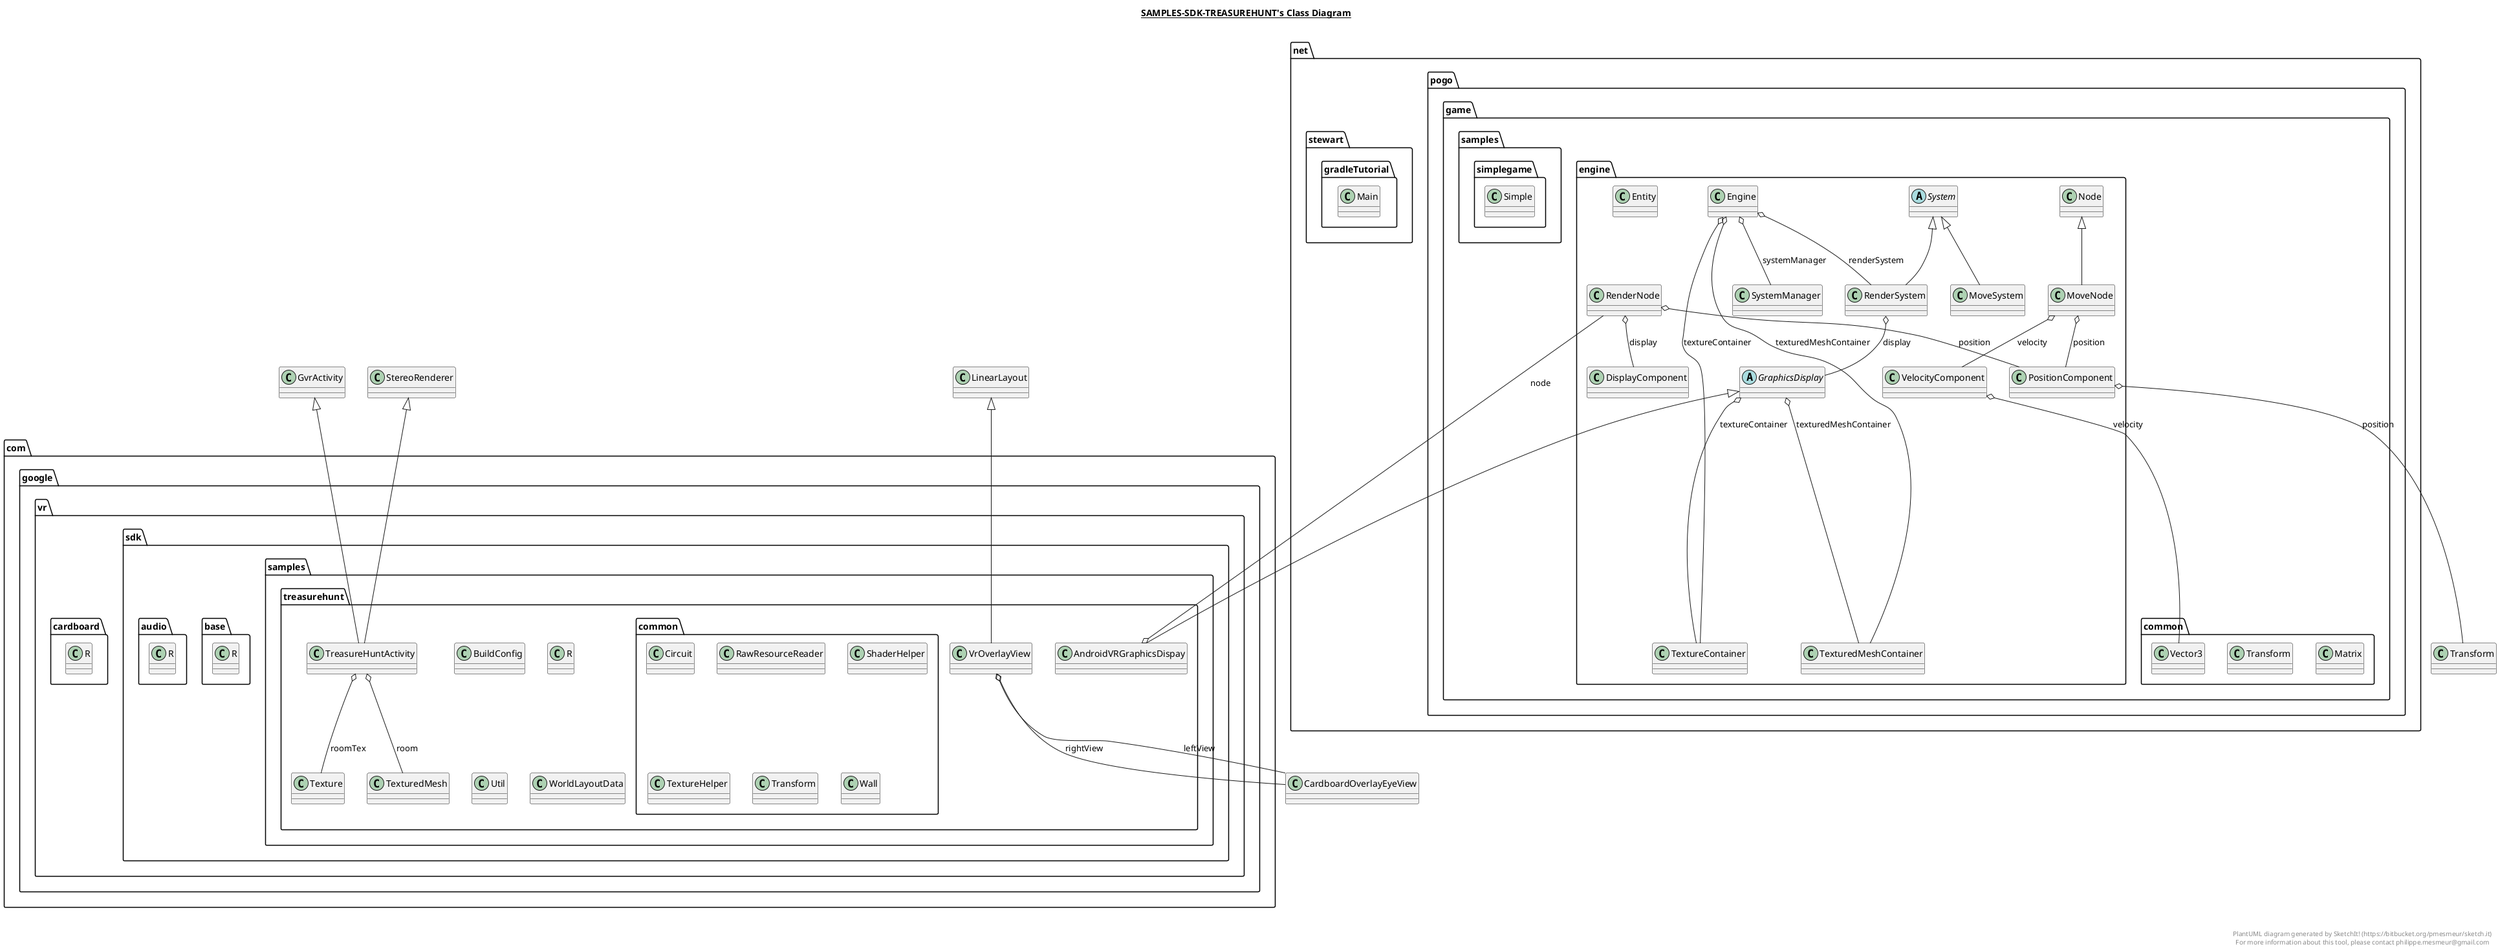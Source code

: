 @startuml

title __SAMPLES-SDK-TREASUREHUNT's Class Diagram__\n

  package com.google.vr.sdk.samples.treasurehunt {
    class AndroidVRGraphicsDispay {
    }
  }
  

  package com.google.vr.sdk.samples.treasurehunt {
    class BuildConfig {
    }
  }
  

  package com.google.vr.sdk.samples.treasurehunt {
    class BuildConfig {
    }
  }
  

  package com.google.vr.sdk.samples.treasurehunt {
    package com.google.vr.sdk.samples.treasurehunt.common {
      class Circuit {
      }
    }
  }
  

  package net.pogo.game.engine {
    class DisplayComponent {
    }
  }
  

  package net.pogo.game.engine {
    class Engine {
    }
  }
  

  package net.pogo.game.engine {
    class Entity {
    }
  }
  

  package net.pogo.game.engine {
    abstract class GraphicsDisplay {
    }
  }
  

  package net.stewart.gradleTutorial {
    class Main {
    }
  }
  

  package net.pogo.game.common {
    class Matrix {
    }
  }
  

  package net.pogo.game.engine {
    class MoveNode {
    }
  }
  

  package net.pogo.game.engine {
    class MoveSystem {
    }
  }
  

  package net.pogo.game.engine {
    class Node {
    }
  }
  

  package net.pogo.game.engine {
    class PositionComponent {
    }
  }
  

  package com.google.vr.sdk.base {
    class R {
    }
  }
  

  package com.google.vr.cardboard {
    class R {
    }
  }
  

  package com.google.vr.sdk.base {
    class R {
    }
  }
  

  package com.google.vr.sdk.audio {
    class R {
    }
  }
  

  package com.google.vr.sdk.samples.treasurehunt {
    class R {
    }
  }
  

  package com.google.vr.cardboard {
    class R {
    }
  }
  

  package com.google.vr.sdk.samples.treasurehunt {
    class R {
    }
  }
  

  package com.google.vr.sdk.audio {
    class R {
    }
  }
  

  package com.google.vr.sdk.samples.treasurehunt {
    package com.google.vr.sdk.samples.treasurehunt.common {
      class RawResourceReader {
      }
    }
  }
  

  package net.pogo.game.engine {
    class RenderNode {
    }
  }
  

  package net.pogo.game.engine {
    class RenderSystem {
    }
  }
  

  package com.google.vr.sdk.samples.treasurehunt {
    package com.google.vr.sdk.samples.treasurehunt.common {
      class ShaderHelper {
      }
    }
  }
  

  package net.pogo.game.samples.simplegame {
    class Simple {
    }
  }
  

  package net.pogo.game.engine {
    abstract class System {
    }
  }
  

  package net.pogo.game.engine {
    class SystemManager {
    }
  }
  

  package com.google.vr.sdk.samples.treasurehunt {
    class Texture {
    }
  }
  

  package net.pogo.game.engine {
    class TextureContainer {
    }
  }
  

  package com.google.vr.sdk.samples.treasurehunt {
    package com.google.vr.sdk.samples.treasurehunt.common {
      class TextureHelper {
      }
    }
  }
  

  package com.google.vr.sdk.samples.treasurehunt {
    class TexturedMesh {
    }
  }
  

  package net.pogo.game.engine {
    class TexturedMeshContainer {
    }
  }
  

  package net.pogo.game.common {
    class Transform {
    }
  }
  

  package com.google.vr.sdk.samples.treasurehunt {
    package com.google.vr.sdk.samples.treasurehunt.common {
      class Transform {
      }
    }
  }
  

  package com.google.vr.sdk.samples.treasurehunt {
    class TreasureHuntActivity {
    }
  }
  

  package com.google.vr.sdk.samples.treasurehunt {
    class Util {
    }
  }
  

  package net.pogo.game.common {
    class Vector3 {
    }
  }
  

  package net.pogo.game.engine {
    class VelocityComponent {
    }
  }
  

  package com.google.vr.sdk.samples.treasurehunt {
    class VrOverlayView {
    }
  }
  

  package com.google.vr.sdk.samples.treasurehunt {
    package com.google.vr.sdk.samples.treasurehunt.common {
      class Wall {
      }
    }
  }
  

  package com.google.vr.sdk.samples.treasurehunt {
    class WorldLayoutData {
    }
  }
  

  AndroidVRGraphicsDispay -up-|> GraphicsDisplay
  AndroidVRGraphicsDispay o-- RenderNode : node
  Engine o-- SystemManager : systemManager
  Engine o-- TextureContainer : textureContainer
  Engine o-- TexturedMeshContainer : texturedMeshContainer
  Engine o-- RenderSystem : renderSystem
  GraphicsDisplay o-- TextureContainer : textureContainer
  GraphicsDisplay o-- TexturedMeshContainer : texturedMeshContainer
  MoveNode -up-|> Node
  MoveNode o-- PositionComponent : position
  MoveNode o-- VelocityComponent : velocity
  MoveSystem -up-|> System
  PositionComponent o-- Transform : position
  RenderNode o-- DisplayComponent : display
  RenderNode o-- PositionComponent : position
  RenderSystem -up-|> System
  RenderSystem o-- GraphicsDisplay : display
  TreasureHuntActivity -up-|> StereoRenderer
  TreasureHuntActivity -up-|> GvrActivity
  TreasureHuntActivity o-- TexturedMesh : room
  TreasureHuntActivity o-- Texture : roomTex
  VelocityComponent o-- Vector3 : velocity
  VrOverlayView -up-|> LinearLayout
  VrOverlayView o-- CardboardOverlayEyeView : leftView
  VrOverlayView o-- CardboardOverlayEyeView : rightView


right footer


PlantUML diagram generated by SketchIt! (https://bitbucket.org/pmesmeur/sketch.it)
For more information about this tool, please contact philippe.mesmeur@gmail.com
endfooter

@enduml
